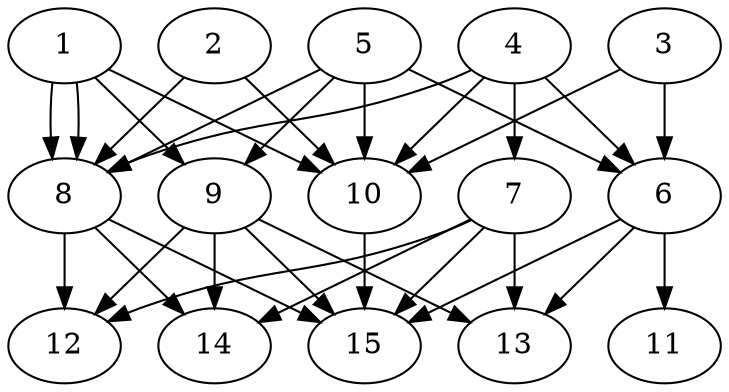 // DAG automatically generated by daggen at Thu Oct  3 13:59:26 2019
// ./daggen --dot -n 15 --ccr 0.5 --fat 0.7 --regular 0.7 --density 0.9 --mindata 5242880 --maxdata 52428800 
digraph G {
  1 [size="72536064", alpha="0.04", expect_size="36268032"] 
  1 -> 8 [size ="36268032"]
  1 -> 8 [size ="36268032"]
  1 -> 9 [size ="36268032"]
  1 -> 10 [size ="36268032"]
  2 [size="16697344", alpha="0.11", expect_size="8348672"] 
  2 -> 8 [size ="8348672"]
  2 -> 10 [size ="8348672"]
  3 [size="93642752", alpha="0.09", expect_size="46821376"] 
  3 -> 6 [size ="46821376"]
  3 -> 10 [size ="46821376"]
  4 [size="21293056", alpha="0.07", expect_size="10646528"] 
  4 -> 6 [size ="10646528"]
  4 -> 7 [size ="10646528"]
  4 -> 8 [size ="10646528"]
  4 -> 10 [size ="10646528"]
  5 [size="92807168", alpha="0.19", expect_size="46403584"] 
  5 -> 6 [size ="46403584"]
  5 -> 8 [size ="46403584"]
  5 -> 9 [size ="46403584"]
  5 -> 10 [size ="46403584"]
  6 [size="33224704", alpha="0.07", expect_size="16612352"] 
  6 -> 11 [size ="16612352"]
  6 -> 13 [size ="16612352"]
  6 -> 15 [size ="16612352"]
  7 [size="29022208", alpha="0.16", expect_size="14511104"] 
  7 -> 12 [size ="14511104"]
  7 -> 13 [size ="14511104"]
  7 -> 14 [size ="14511104"]
  7 -> 15 [size ="14511104"]
  8 [size="65767424", alpha="0.15", expect_size="32883712"] 
  8 -> 12 [size ="32883712"]
  8 -> 14 [size ="32883712"]
  8 -> 15 [size ="32883712"]
  9 [size="74606592", alpha="0.10", expect_size="37303296"] 
  9 -> 12 [size ="37303296"]
  9 -> 13 [size ="37303296"]
  9 -> 14 [size ="37303296"]
  9 -> 15 [size ="37303296"]
  10 [size="91209728", alpha="0.20", expect_size="45604864"] 
  10 -> 15 [size ="45604864"]
  11 [size="87828480", alpha="0.17", expect_size="43914240"] 
  12 [size="104433664", alpha="0.10", expect_size="52216832"] 
  13 [size="61179904", alpha="0.05", expect_size="30589952"] 
  14 [size="11157504", alpha="0.15", expect_size="5578752"] 
  15 [size="45021184", alpha="0.10", expect_size="22510592"] 
}
